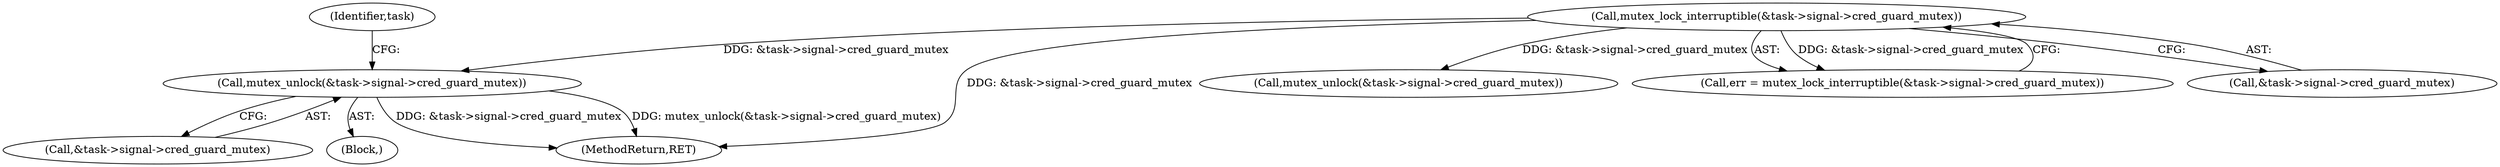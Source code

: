 digraph "0_linux_321027c1fe77f892f4ea07846aeae08cefbbb290@API" {
"1000756" [label="(Call,mutex_unlock(&task->signal->cred_guard_mutex))"];
"1000360" [label="(Call,mutex_lock_interruptible(&task->signal->cred_guard_mutex))"];
"1000757" [label="(Call,&task->signal->cred_guard_mutex)"];
"1000821" [label="(Call,mutex_unlock(&task->signal->cred_guard_mutex))"];
"1000358" [label="(Call,err = mutex_lock_interruptible(&task->signal->cred_guard_mutex))"];
"1000764" [label="(Identifier,task)"];
"1000756" [label="(Call,mutex_unlock(&task->signal->cred_guard_mutex))"];
"1000755" [label="(Block,)"];
"1000360" [label="(Call,mutex_lock_interruptible(&task->signal->cred_guard_mutex))"];
"1000361" [label="(Call,&task->signal->cred_guard_mutex)"];
"1000843" [label="(MethodReturn,RET)"];
"1000756" -> "1000755"  [label="AST: "];
"1000756" -> "1000757"  [label="CFG: "];
"1000757" -> "1000756"  [label="AST: "];
"1000764" -> "1000756"  [label="CFG: "];
"1000756" -> "1000843"  [label="DDG: &task->signal->cred_guard_mutex"];
"1000756" -> "1000843"  [label="DDG: mutex_unlock(&task->signal->cred_guard_mutex)"];
"1000360" -> "1000756"  [label="DDG: &task->signal->cred_guard_mutex"];
"1000360" -> "1000358"  [label="AST: "];
"1000360" -> "1000361"  [label="CFG: "];
"1000361" -> "1000360"  [label="AST: "];
"1000358" -> "1000360"  [label="CFG: "];
"1000360" -> "1000843"  [label="DDG: &task->signal->cred_guard_mutex"];
"1000360" -> "1000358"  [label="DDG: &task->signal->cred_guard_mutex"];
"1000360" -> "1000821"  [label="DDG: &task->signal->cred_guard_mutex"];
}
